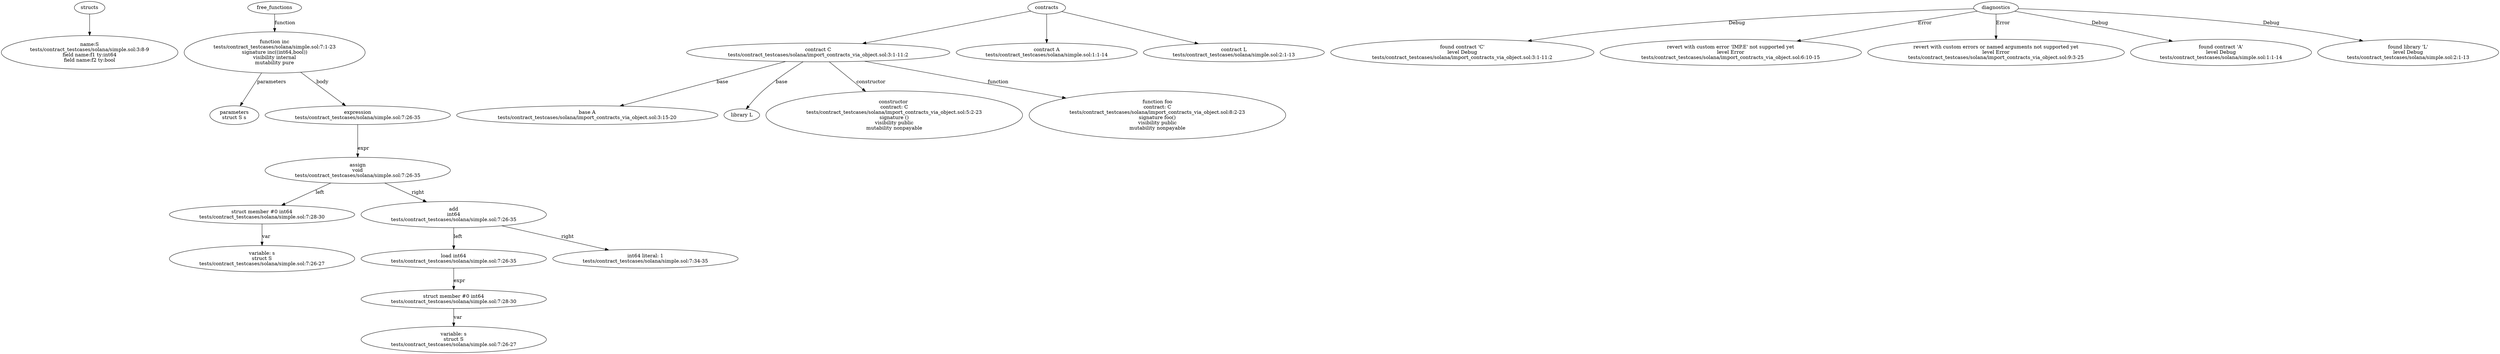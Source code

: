 strict digraph "tests/contract_testcases/solana/import_contracts_via_object.sol" {
	S [label="name:S\ntests/contract_testcases/solana/simple.sol:3:8-9\nfield name:f1 ty:int64\nfield name:f2 ty:bool"]
	inc [label="function inc\ntests/contract_testcases/solana/simple.sol:7:1-23\nsignature inc((int64,bool))\nvisibility internal\nmutability pure"]
	parameters [label="parameters\nstruct S s"]
	expr [label="expression\ntests/contract_testcases/solana/simple.sol:7:26-35"]
	assign [label="assign\nvoid\ntests/contract_testcases/solana/simple.sol:7:26-35"]
	structmember [label="struct member #0 int64\ntests/contract_testcases/solana/simple.sol:7:28-30"]
	variable [label="variable: s\nstruct S\ntests/contract_testcases/solana/simple.sol:7:26-27"]
	add [label="add\nint64\ntests/contract_testcases/solana/simple.sol:7:26-35"]
	load [label="load int64\ntests/contract_testcases/solana/simple.sol:7:26-35"]
	structmember_11 [label="struct member #0 int64\ntests/contract_testcases/solana/simple.sol:7:28-30"]
	variable_12 [label="variable: s\nstruct S\ntests/contract_testcases/solana/simple.sol:7:26-27"]
	number_literal [label="int64 literal: 1\ntests/contract_testcases/solana/simple.sol:7:34-35"]
	contract [label="contract C\ntests/contract_testcases/solana/import_contracts_via_object.sol:3:1-11:2"]
	base [label="base A\ntests/contract_testcases/solana/import_contracts_via_object.sol:3:15-20"]
	using [label="library L"]
	node_18 [label="constructor \ncontract: C\ntests/contract_testcases/solana/import_contracts_via_object.sol:5:2-23\nsignature ()\nvisibility public\nmutability nonpayable"]
	foo [label="function foo\ncontract: C\ntests/contract_testcases/solana/import_contracts_via_object.sol:8:2-23\nsignature foo()\nvisibility public\nmutability nonpayable"]
	contract_20 [label="contract A\ntests/contract_testcases/solana/simple.sol:1:1-14"]
	contract_21 [label="contract L\ntests/contract_testcases/solana/simple.sol:2:1-13"]
	diagnostic [label="found contract 'C'\nlevel Debug\ntests/contract_testcases/solana/import_contracts_via_object.sol:3:1-11:2"]
	diagnostic_24 [label="revert with custom error 'IMP.E' not supported yet\nlevel Error\ntests/contract_testcases/solana/import_contracts_via_object.sol:6:10-15"]
	diagnostic_25 [label="revert with custom errors or named arguments not supported yet\nlevel Error\ntests/contract_testcases/solana/import_contracts_via_object.sol:9:3-25"]
	diagnostic_26 [label="found contract 'A'\nlevel Debug\ntests/contract_testcases/solana/simple.sol:1:1-14"]
	diagnostic_27 [label="found library 'L'\nlevel Debug\ntests/contract_testcases/solana/simple.sol:2:1-13"]
	structs -> S
	free_functions -> inc [label="function"]
	inc -> parameters [label="parameters"]
	inc -> expr [label="body"]
	expr -> assign [label="expr"]
	assign -> structmember [label="left"]
	structmember -> variable [label="var"]
	assign -> add [label="right"]
	add -> load [label="left"]
	load -> structmember_11 [label="expr"]
	structmember_11 -> variable_12 [label="var"]
	add -> number_literal [label="right"]
	contracts -> contract
	contract -> base [label="base"]
	contract -> using [label="base"]
	contract -> node_18 [label="constructor"]
	contract -> foo [label="function"]
	contracts -> contract_20
	contracts -> contract_21
	diagnostics -> diagnostic [label="Debug"]
	diagnostics -> diagnostic_24 [label="Error"]
	diagnostics -> diagnostic_25 [label="Error"]
	diagnostics -> diagnostic_26 [label="Debug"]
	diagnostics -> diagnostic_27 [label="Debug"]
}
